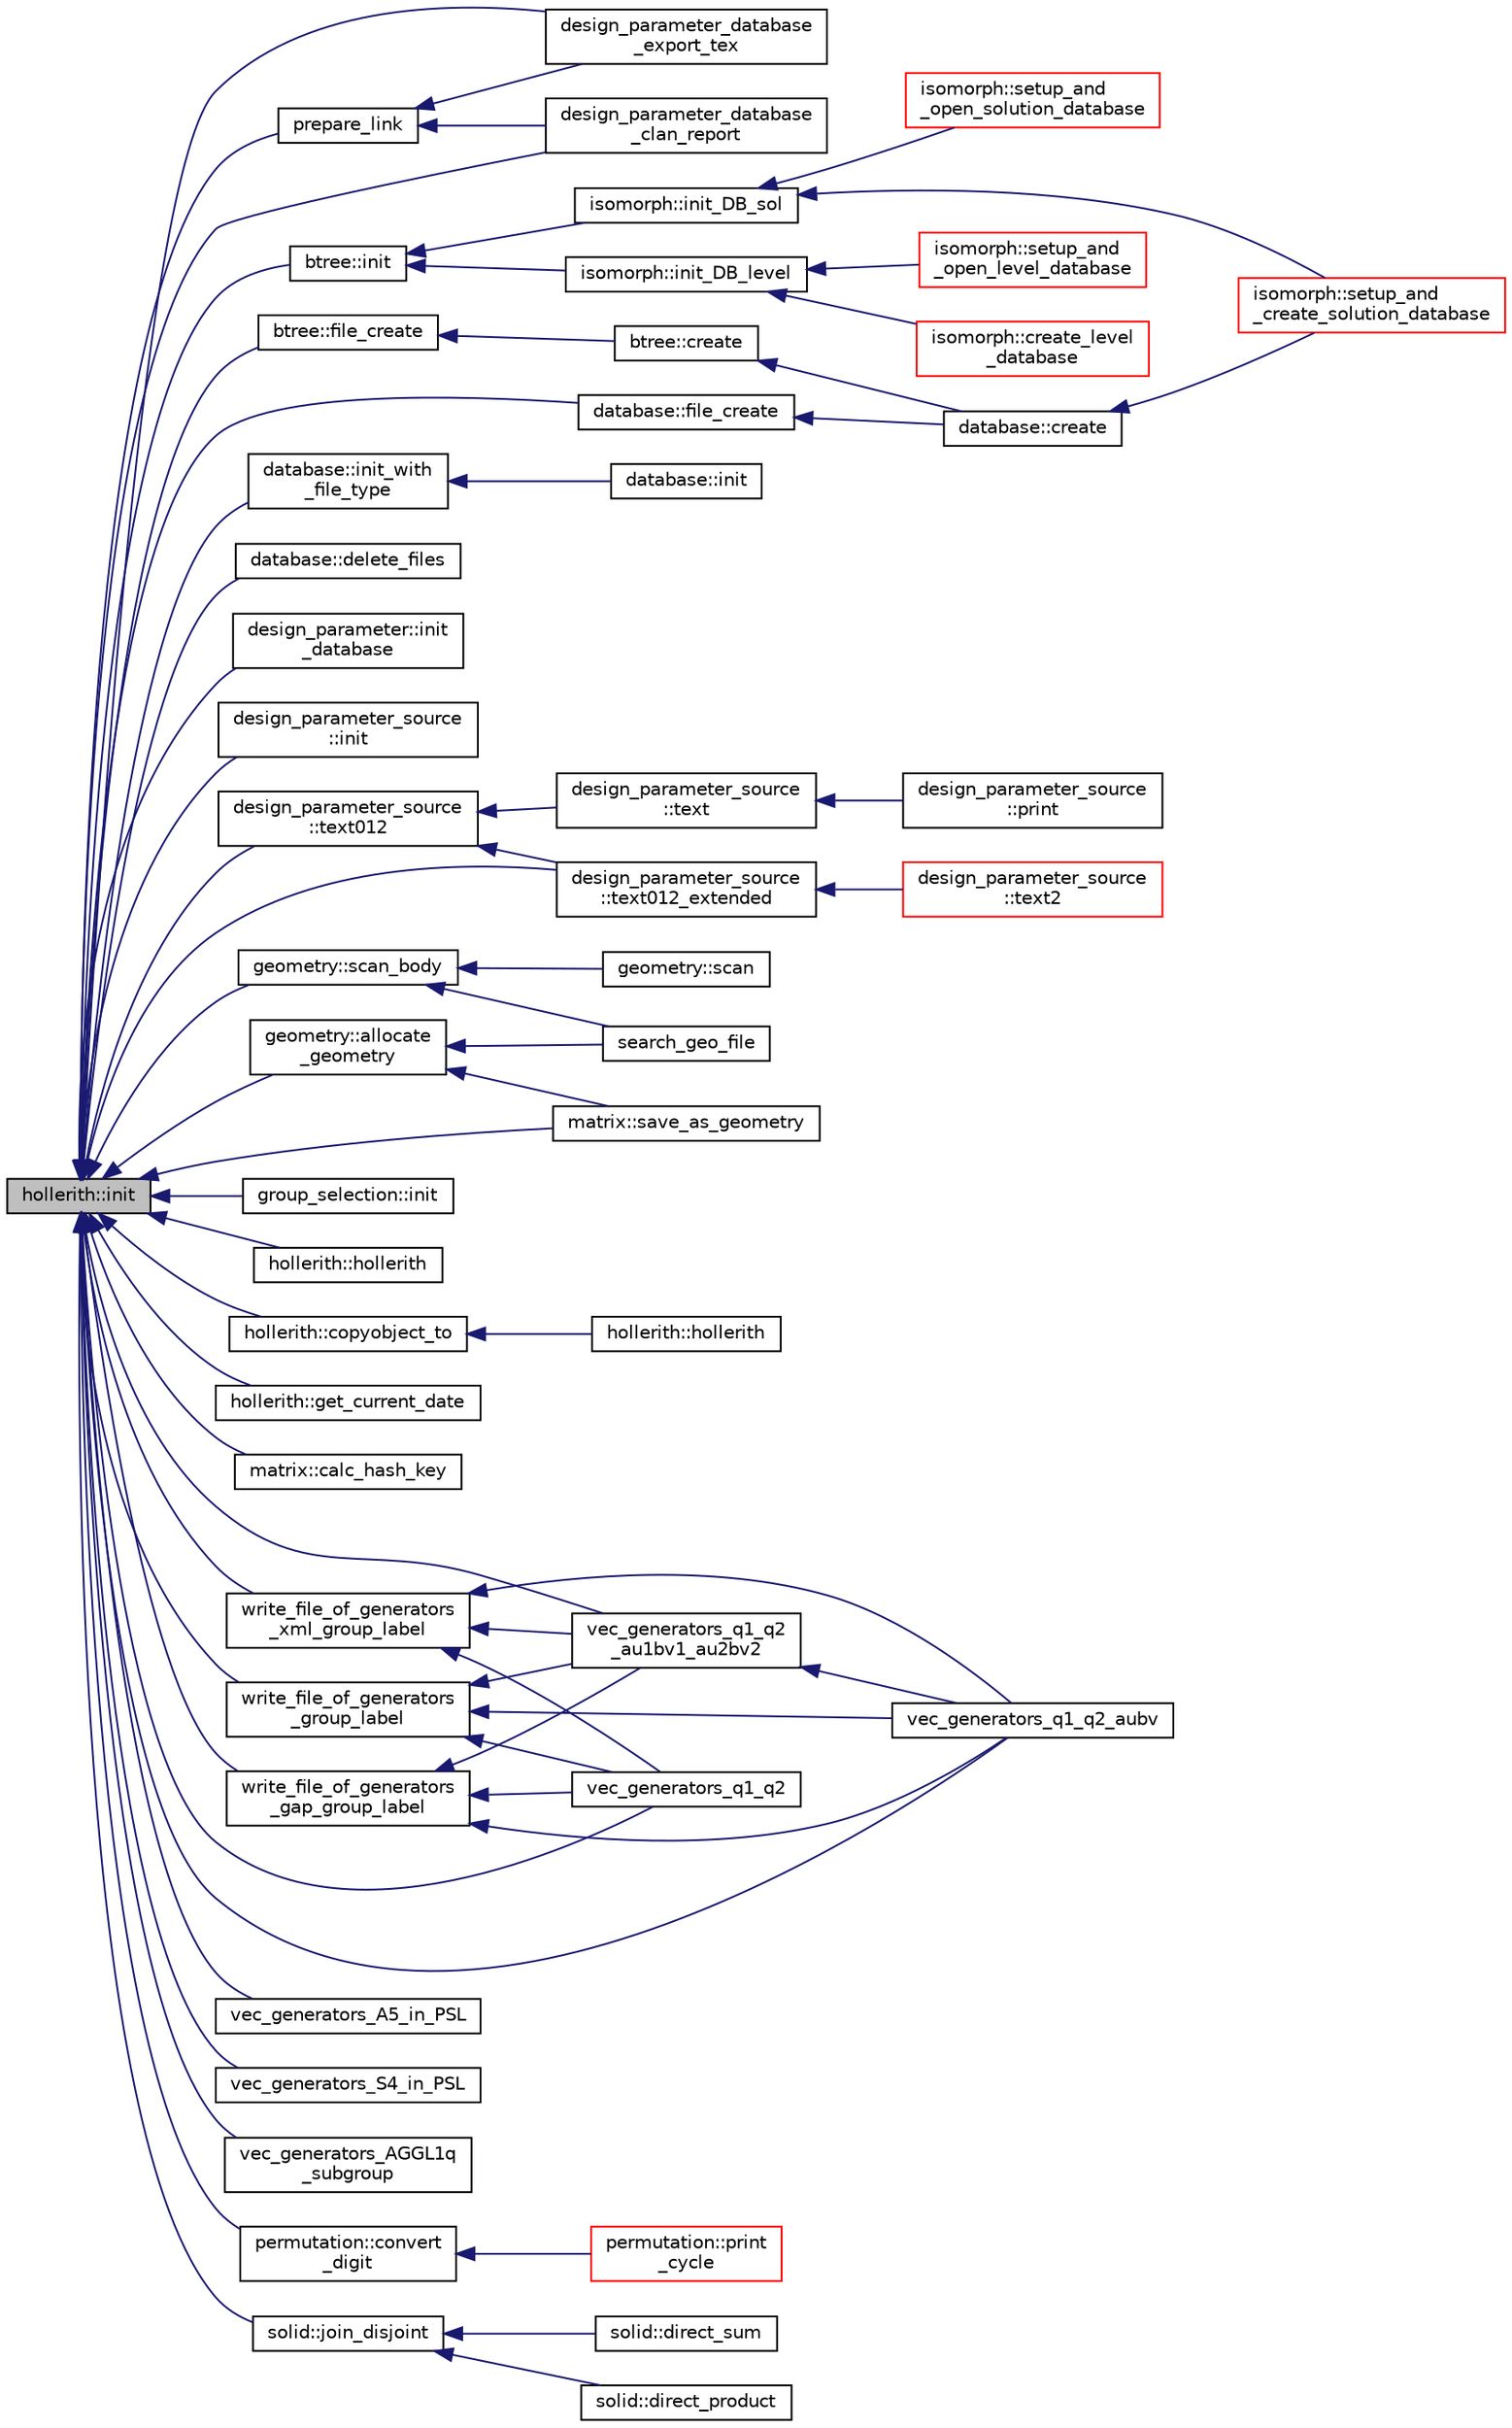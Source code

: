 digraph "hollerith::init"
{
  edge [fontname="Helvetica",fontsize="10",labelfontname="Helvetica",labelfontsize="10"];
  node [fontname="Helvetica",fontsize="10",shape=record];
  rankdir="LR";
  Node550 [label="hollerith::init",height=0.2,width=0.4,color="black", fillcolor="grey75", style="filled", fontcolor="black"];
  Node550 -> Node551 [dir="back",color="midnightblue",fontsize="10",style="solid",fontname="Helvetica"];
  Node551 [label="design_parameter_database\l_export_tex",height=0.2,width=0.4,color="black", fillcolor="white", style="filled",URL="$d9/d60/discreta_8h.html#a075808c1cf57d126d15a0d7794716de7"];
  Node550 -> Node552 [dir="back",color="midnightblue",fontsize="10",style="solid",fontname="Helvetica"];
  Node552 [label="prepare_link",height=0.2,width=0.4,color="black", fillcolor="white", style="filled",URL="$d9/d60/discreta_8h.html#a1442ba1f4ad290900b44b23f0830748e"];
  Node552 -> Node551 [dir="back",color="midnightblue",fontsize="10",style="solid",fontname="Helvetica"];
  Node552 -> Node553 [dir="back",color="midnightblue",fontsize="10",style="solid",fontname="Helvetica"];
  Node553 [label="design_parameter_database\l_clan_report",height=0.2,width=0.4,color="black", fillcolor="white", style="filled",URL="$d9/d60/discreta_8h.html#a744595779bda605193b61d01d79ad981"];
  Node550 -> Node553 [dir="back",color="midnightblue",fontsize="10",style="solid",fontname="Helvetica"];
  Node550 -> Node554 [dir="back",color="midnightblue",fontsize="10",style="solid",fontname="Helvetica"];
  Node554 [label="btree::init",height=0.2,width=0.4,color="black", fillcolor="white", style="filled",URL="$dd/db0/classbtree.html#a3c88706e9886f1f9bc142b511aeab642"];
  Node554 -> Node555 [dir="back",color="midnightblue",fontsize="10",style="solid",fontname="Helvetica"];
  Node555 [label="isomorph::init_DB_sol",height=0.2,width=0.4,color="black", fillcolor="white", style="filled",URL="$d3/d5f/classisomorph.html#afd8d8a546fa9a7bc6f211b216e291039"];
  Node555 -> Node556 [dir="back",color="midnightblue",fontsize="10",style="solid",fontname="Helvetica"];
  Node556 [label="isomorph::setup_and\l_open_solution_database",height=0.2,width=0.4,color="red", fillcolor="white", style="filled",URL="$d3/d5f/classisomorph.html#a31846d3ae261a9c2dc089fb87710ce5c"];
  Node555 -> Node588 [dir="back",color="midnightblue",fontsize="10",style="solid",fontname="Helvetica"];
  Node588 [label="isomorph::setup_and\l_create_solution_database",height=0.2,width=0.4,color="red", fillcolor="white", style="filled",URL="$d3/d5f/classisomorph.html#a810a22dfde3c43272107c743ec819b0e"];
  Node554 -> Node600 [dir="back",color="midnightblue",fontsize="10",style="solid",fontname="Helvetica"];
  Node600 [label="isomorph::init_DB_level",height=0.2,width=0.4,color="black", fillcolor="white", style="filled",URL="$d3/d5f/classisomorph.html#a1a2df5281026bc94d57ebce33d67fe6c"];
  Node600 -> Node601 [dir="back",color="midnightblue",fontsize="10",style="solid",fontname="Helvetica"];
  Node601 [label="isomorph::setup_and\l_open_level_database",height=0.2,width=0.4,color="red", fillcolor="white", style="filled",URL="$d3/d5f/classisomorph.html#aa011f38988f4db9c6f5abd84faebd153"];
  Node600 -> Node602 [dir="back",color="midnightblue",fontsize="10",style="solid",fontname="Helvetica"];
  Node602 [label="isomorph::create_level\l_database",height=0.2,width=0.4,color="red", fillcolor="white", style="filled",URL="$d3/d5f/classisomorph.html#a15a452310bd3189f10f34c7dd7085e69"];
  Node550 -> Node606 [dir="back",color="midnightblue",fontsize="10",style="solid",fontname="Helvetica"];
  Node606 [label="btree::file_create",height=0.2,width=0.4,color="black", fillcolor="white", style="filled",URL="$dd/db0/classbtree.html#a47acf76a2eff403d0367817b10938251"];
  Node606 -> Node607 [dir="back",color="midnightblue",fontsize="10",style="solid",fontname="Helvetica"];
  Node607 [label="btree::create",height=0.2,width=0.4,color="black", fillcolor="white", style="filled",URL="$dd/db0/classbtree.html#ae46050f7dc1057d21cddcd6b2e3496d9"];
  Node607 -> Node608 [dir="back",color="midnightblue",fontsize="10",style="solid",fontname="Helvetica"];
  Node608 [label="database::create",height=0.2,width=0.4,color="black", fillcolor="white", style="filled",URL="$db/d72/classdatabase.html#a41d486156468426370c803bea3976cf1"];
  Node608 -> Node588 [dir="back",color="midnightblue",fontsize="10",style="solid",fontname="Helvetica"];
  Node550 -> Node609 [dir="back",color="midnightblue",fontsize="10",style="solid",fontname="Helvetica"];
  Node609 [label="database::init_with\l_file_type",height=0.2,width=0.4,color="black", fillcolor="white", style="filled",URL="$db/d72/classdatabase.html#a3b7a27f69a64812a6bfd765158d62476"];
  Node609 -> Node610 [dir="back",color="midnightblue",fontsize="10",style="solid",fontname="Helvetica"];
  Node610 [label="database::init",height=0.2,width=0.4,color="black", fillcolor="white", style="filled",URL="$db/d72/classdatabase.html#abae7da96fe55d9f7ca44473b06a1e113"];
  Node550 -> Node611 [dir="back",color="midnightblue",fontsize="10",style="solid",fontname="Helvetica"];
  Node611 [label="database::delete_files",height=0.2,width=0.4,color="black", fillcolor="white", style="filled",URL="$db/d72/classdatabase.html#a3cdd5549da793e4b4f44e175eabe050e"];
  Node550 -> Node612 [dir="back",color="midnightblue",fontsize="10",style="solid",fontname="Helvetica"];
  Node612 [label="database::file_create",height=0.2,width=0.4,color="black", fillcolor="white", style="filled",URL="$db/d72/classdatabase.html#afffc9413d00af2e69d9852773a2eb344"];
  Node612 -> Node608 [dir="back",color="midnightblue",fontsize="10",style="solid",fontname="Helvetica"];
  Node550 -> Node613 [dir="back",color="midnightblue",fontsize="10",style="solid",fontname="Helvetica"];
  Node613 [label="design_parameter::init\l_database",height=0.2,width=0.4,color="black", fillcolor="white", style="filled",URL="$da/d94/classdesign__parameter.html#abe95966fa2ed15d9bad7cac2476d4683"];
  Node550 -> Node614 [dir="back",color="midnightblue",fontsize="10",style="solid",fontname="Helvetica"];
  Node614 [label="design_parameter_source\l::init",height=0.2,width=0.4,color="black", fillcolor="white", style="filled",URL="$df/d4b/classdesign__parameter__source.html#afccf1773adfffec18fd96efaec208b93"];
  Node550 -> Node615 [dir="back",color="midnightblue",fontsize="10",style="solid",fontname="Helvetica"];
  Node615 [label="design_parameter_source\l::text012",height=0.2,width=0.4,color="black", fillcolor="white", style="filled",URL="$df/d4b/classdesign__parameter__source.html#afa2c39e6ed9f674b1c21c39f9a6a392a"];
  Node615 -> Node616 [dir="back",color="midnightblue",fontsize="10",style="solid",fontname="Helvetica"];
  Node616 [label="design_parameter_source\l::text",height=0.2,width=0.4,color="black", fillcolor="white", style="filled",URL="$df/d4b/classdesign__parameter__source.html#a9e8e88ae72c857cde0d30f7b97a742ac"];
  Node616 -> Node617 [dir="back",color="midnightblue",fontsize="10",style="solid",fontname="Helvetica"];
  Node617 [label="design_parameter_source\l::print",height=0.2,width=0.4,color="black", fillcolor="white", style="filled",URL="$df/d4b/classdesign__parameter__source.html#a50fb37085011959ea40a4087353377b4"];
  Node615 -> Node618 [dir="back",color="midnightblue",fontsize="10",style="solid",fontname="Helvetica"];
  Node618 [label="design_parameter_source\l::text012_extended",height=0.2,width=0.4,color="black", fillcolor="white", style="filled",URL="$df/d4b/classdesign__parameter__source.html#afa19c645725011722b75da5dee8b0945"];
  Node618 -> Node619 [dir="back",color="midnightblue",fontsize="10",style="solid",fontname="Helvetica"];
  Node619 [label="design_parameter_source\l::text2",height=0.2,width=0.4,color="red", fillcolor="white", style="filled",URL="$df/d4b/classdesign__parameter__source.html#a729d62efa57d73e420470d47902c4bf2"];
  Node550 -> Node618 [dir="back",color="midnightblue",fontsize="10",style="solid",fontname="Helvetica"];
  Node550 -> Node623 [dir="back",color="midnightblue",fontsize="10",style="solid",fontname="Helvetica"];
  Node623 [label="geometry::allocate\l_geometry",height=0.2,width=0.4,color="black", fillcolor="white", style="filled",URL="$da/d44/classgeometry.html#a243e84ff38207957ad5976020c19a033"];
  Node623 -> Node624 [dir="back",color="midnightblue",fontsize="10",style="solid",fontname="Helvetica"];
  Node624 [label="search_geo_file",height=0.2,width=0.4,color="black", fillcolor="white", style="filled",URL="$d6/d4a/geometry_8_c.html#a11af609febe3a9db20d8236af36928c5"];
  Node623 -> Node625 [dir="back",color="midnightblue",fontsize="10",style="solid",fontname="Helvetica"];
  Node625 [label="matrix::save_as_geometry",height=0.2,width=0.4,color="black", fillcolor="white", style="filled",URL="$d1/d8d/classmatrix.html#ae2ce1d7bc40998e94c67cc2336f47665"];
  Node550 -> Node626 [dir="back",color="midnightblue",fontsize="10",style="solid",fontname="Helvetica"];
  Node626 [label="geometry::scan_body",height=0.2,width=0.4,color="black", fillcolor="white", style="filled",URL="$da/d44/classgeometry.html#a71bc2e3a3f4ca02e8518ab5518a4e0df"];
  Node626 -> Node627 [dir="back",color="midnightblue",fontsize="10",style="solid",fontname="Helvetica"];
  Node627 [label="geometry::scan",height=0.2,width=0.4,color="black", fillcolor="white", style="filled",URL="$da/d44/classgeometry.html#ac6f757d1a8855800d3da3fa1e83e812d"];
  Node626 -> Node624 [dir="back",color="midnightblue",fontsize="10",style="solid",fontname="Helvetica"];
  Node550 -> Node628 [dir="back",color="midnightblue",fontsize="10",style="solid",fontname="Helvetica"];
  Node628 [label="group_selection::init",height=0.2,width=0.4,color="black", fillcolor="white", style="filled",URL="$d6/db0/classgroup__selection.html#ad12ab2226024716902e4a85c4772732b"];
  Node550 -> Node629 [dir="back",color="midnightblue",fontsize="10",style="solid",fontname="Helvetica"];
  Node629 [label="hollerith::hollerith",height=0.2,width=0.4,color="black", fillcolor="white", style="filled",URL="$d8/d99/classhollerith.html#a749438d664a740f9ad7da188494d3077"];
  Node550 -> Node630 [dir="back",color="midnightblue",fontsize="10",style="solid",fontname="Helvetica"];
  Node630 [label="hollerith::copyobject_to",height=0.2,width=0.4,color="black", fillcolor="white", style="filled",URL="$d8/d99/classhollerith.html#aca74f6b673481c6e2b3b553171215f9c"];
  Node630 -> Node631 [dir="back",color="midnightblue",fontsize="10",style="solid",fontname="Helvetica"];
  Node631 [label="hollerith::hollerith",height=0.2,width=0.4,color="black", fillcolor="white", style="filled",URL="$d8/d99/classhollerith.html#ab2b25c6d04670336506b94a38d83ae00"];
  Node550 -> Node632 [dir="back",color="midnightblue",fontsize="10",style="solid",fontname="Helvetica"];
  Node632 [label="hollerith::get_current_date",height=0.2,width=0.4,color="black", fillcolor="white", style="filled",URL="$d8/d99/classhollerith.html#a8564e42e7fff150a5d1182c82057743b"];
  Node550 -> Node633 [dir="back",color="midnightblue",fontsize="10",style="solid",fontname="Helvetica"];
  Node633 [label="matrix::calc_hash_key",height=0.2,width=0.4,color="black", fillcolor="white", style="filled",URL="$d1/d8d/classmatrix.html#a61ce2d156303d0a83652cc86c2ad51b7"];
  Node550 -> Node625 [dir="back",color="midnightblue",fontsize="10",style="solid",fontname="Helvetica"];
  Node550 -> Node634 [dir="back",color="midnightblue",fontsize="10",style="solid",fontname="Helvetica"];
  Node634 [label="write_file_of_generators\l_xml_group_label",height=0.2,width=0.4,color="black", fillcolor="white", style="filled",URL="$d0/dd3/perm__group__gens_8_c.html#a937affd15a6c49ebf8cd5118198fe5a4"];
  Node634 -> Node635 [dir="back",color="midnightblue",fontsize="10",style="solid",fontname="Helvetica"];
  Node635 [label="vec_generators_q1_q2",height=0.2,width=0.4,color="black", fillcolor="white", style="filled",URL="$d0/dd3/perm__group__gens_8_c.html#ac70761795da8630f4939bc3e00707d79"];
  Node634 -> Node636 [dir="back",color="midnightblue",fontsize="10",style="solid",fontname="Helvetica"];
  Node636 [label="vec_generators_q1_q2_aubv",height=0.2,width=0.4,color="black", fillcolor="white", style="filled",URL="$d0/dd3/perm__group__gens_8_c.html#a0b5ce8828dd8a35cbfec4450f0d76edc"];
  Node634 -> Node637 [dir="back",color="midnightblue",fontsize="10",style="solid",fontname="Helvetica"];
  Node637 [label="vec_generators_q1_q2\l_au1bv1_au2bv2",height=0.2,width=0.4,color="black", fillcolor="white", style="filled",URL="$d0/dd3/perm__group__gens_8_c.html#aee37285cfb5987a4fc1f5c7580865175"];
  Node637 -> Node636 [dir="back",color="midnightblue",fontsize="10",style="solid",fontname="Helvetica"];
  Node550 -> Node638 [dir="back",color="midnightblue",fontsize="10",style="solid",fontname="Helvetica"];
  Node638 [label="write_file_of_generators\l_group_label",height=0.2,width=0.4,color="black", fillcolor="white", style="filled",URL="$d0/dd3/perm__group__gens_8_c.html#ae43736cf13bd458db457ffee9f2dc141"];
  Node638 -> Node635 [dir="back",color="midnightblue",fontsize="10",style="solid",fontname="Helvetica"];
  Node638 -> Node636 [dir="back",color="midnightblue",fontsize="10",style="solid",fontname="Helvetica"];
  Node638 -> Node637 [dir="back",color="midnightblue",fontsize="10",style="solid",fontname="Helvetica"];
  Node550 -> Node639 [dir="back",color="midnightblue",fontsize="10",style="solid",fontname="Helvetica"];
  Node639 [label="write_file_of_generators\l_gap_group_label",height=0.2,width=0.4,color="black", fillcolor="white", style="filled",URL="$d0/dd3/perm__group__gens_8_c.html#ae58a2cfa50029df04a015a6c9e529ea9"];
  Node639 -> Node635 [dir="back",color="midnightblue",fontsize="10",style="solid",fontname="Helvetica"];
  Node639 -> Node636 [dir="back",color="midnightblue",fontsize="10",style="solid",fontname="Helvetica"];
  Node639 -> Node637 [dir="back",color="midnightblue",fontsize="10",style="solid",fontname="Helvetica"];
  Node550 -> Node640 [dir="back",color="midnightblue",fontsize="10",style="solid",fontname="Helvetica"];
  Node640 [label="vec_generators_A5_in_PSL",height=0.2,width=0.4,color="black", fillcolor="white", style="filled",URL="$d0/dd3/perm__group__gens_8_c.html#af41c889a65ee026d1939647e26904adb"];
  Node550 -> Node641 [dir="back",color="midnightblue",fontsize="10",style="solid",fontname="Helvetica"];
  Node641 [label="vec_generators_S4_in_PSL",height=0.2,width=0.4,color="black", fillcolor="white", style="filled",URL="$d0/dd3/perm__group__gens_8_c.html#ad85c37ec8824d1e7eabc836ff3dbad23"];
  Node550 -> Node635 [dir="back",color="midnightblue",fontsize="10",style="solid",fontname="Helvetica"];
  Node550 -> Node636 [dir="back",color="midnightblue",fontsize="10",style="solid",fontname="Helvetica"];
  Node550 -> Node637 [dir="back",color="midnightblue",fontsize="10",style="solid",fontname="Helvetica"];
  Node550 -> Node642 [dir="back",color="midnightblue",fontsize="10",style="solid",fontname="Helvetica"];
  Node642 [label="vec_generators_AGGL1q\l_subgroup",height=0.2,width=0.4,color="black", fillcolor="white", style="filled",URL="$d0/dd3/perm__group__gens_8_c.html#a93659c1c7a668dd6adf9f217c608e1f1"];
  Node550 -> Node643 [dir="back",color="midnightblue",fontsize="10",style="solid",fontname="Helvetica"];
  Node643 [label="permutation::convert\l_digit",height=0.2,width=0.4,color="black", fillcolor="white", style="filled",URL="$d0/d08/classpermutation.html#ae1ab11a87e70803c1cec31508a2c8c7f"];
  Node643 -> Node644 [dir="back",color="midnightblue",fontsize="10",style="solid",fontname="Helvetica"];
  Node644 [label="permutation::print\l_cycle",height=0.2,width=0.4,color="red", fillcolor="white", style="filled",URL="$d0/d08/classpermutation.html#abf779232815eb4c16286cf642d214b50"];
  Node550 -> Node646 [dir="back",color="midnightblue",fontsize="10",style="solid",fontname="Helvetica"];
  Node646 [label="solid::join_disjoint",height=0.2,width=0.4,color="black", fillcolor="white", style="filled",URL="$d8/def/classsolid.html#ac3c7868e3b650b7112309c7ad15a394c"];
  Node646 -> Node647 [dir="back",color="midnightblue",fontsize="10",style="solid",fontname="Helvetica"];
  Node647 [label="solid::direct_sum",height=0.2,width=0.4,color="black", fillcolor="white", style="filled",URL="$d8/def/classsolid.html#a2045d572bdbd493c541c69624baeedbf"];
  Node646 -> Node648 [dir="back",color="midnightblue",fontsize="10",style="solid",fontname="Helvetica"];
  Node648 [label="solid::direct_product",height=0.2,width=0.4,color="black", fillcolor="white", style="filled",URL="$d8/def/classsolid.html#a8b4527c066bcebd2e6542fe158c607b0"];
}
